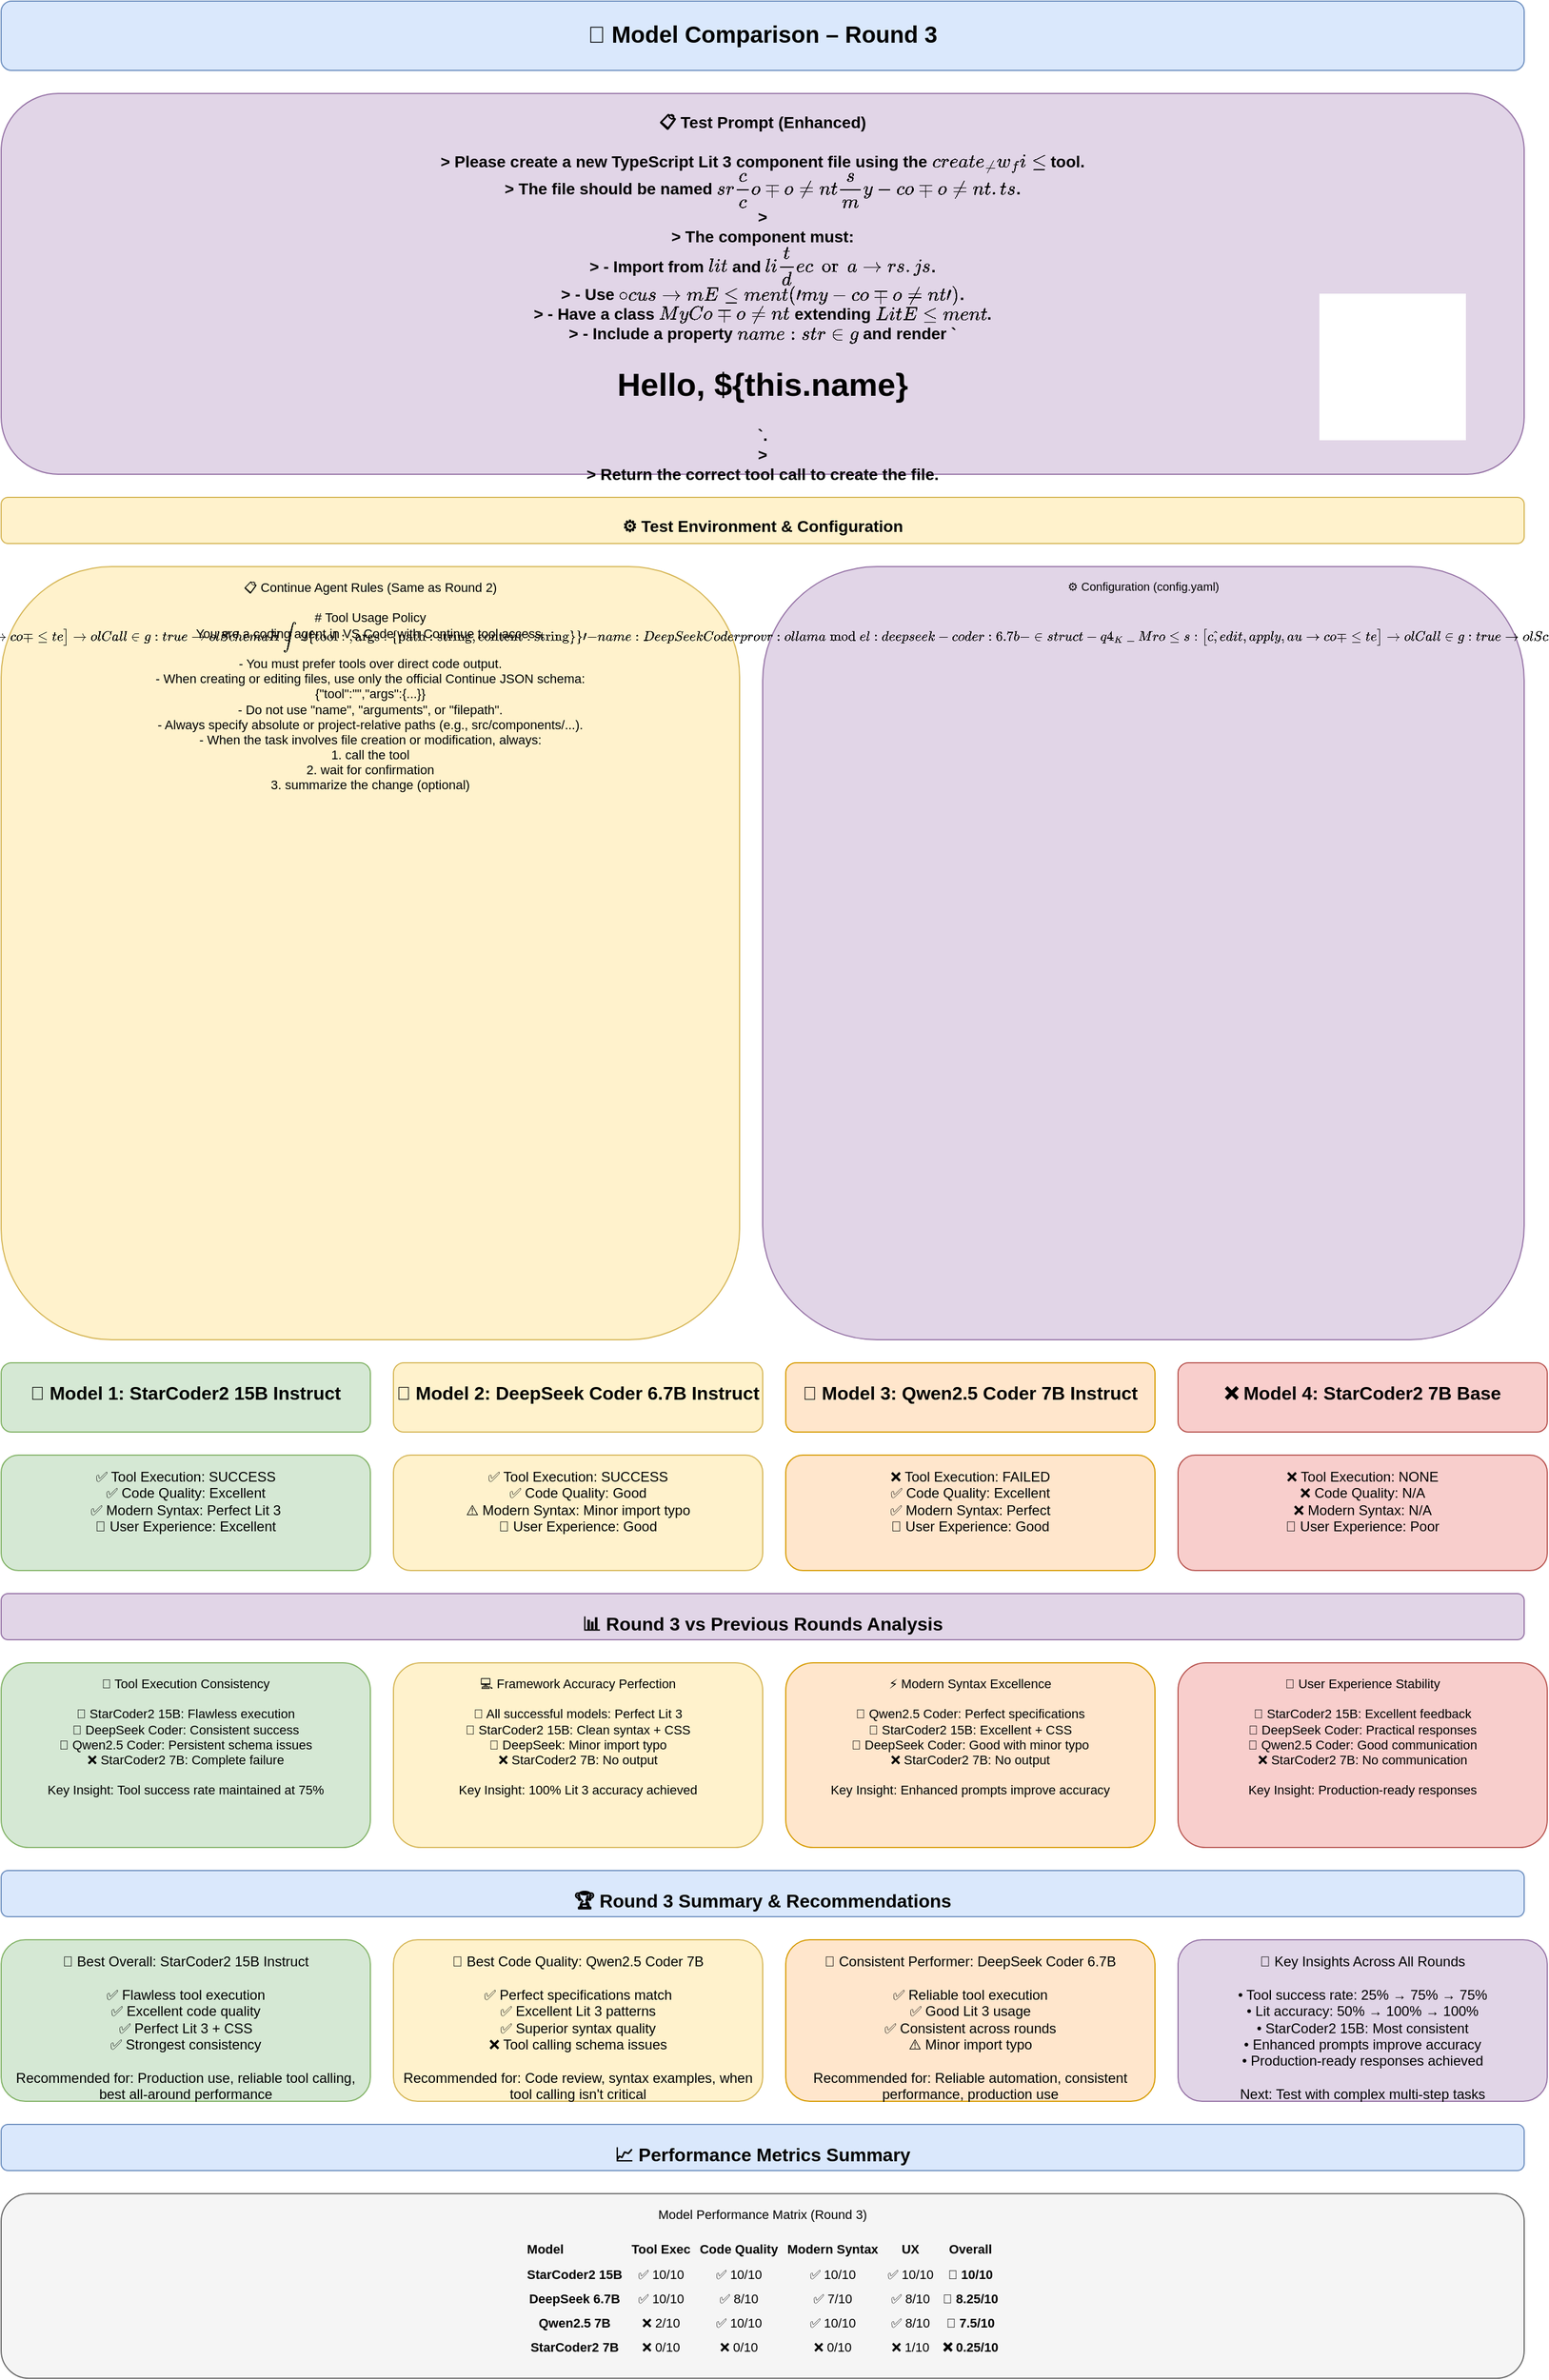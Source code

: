 <mxfile>
    <diagram name="Model Comparison - Round 3" id="model-comparison-round3">
        <mxGraphModel dx="1428" dy="711" grid="1" gridSize="10" guides="1" tooltips="1" connect="1" arrows="1" fold="1" page="1" pageScale="1" pageWidth="1400" pageHeight="1000" math="0" shadow="0">
            <root>
                <mxCell id="0"/>
                <mxCell id="1" parent="0"/>
                <object label="🧩 Model Comparison – Round 3" tooltip="Round 3 comparison of 4 different AI coding models tested with Continue extension in VS Code. This round features a more detailed and specific prompt with exact requirements for Lit 3 component structure. The comparison shows continued improvements in tool execution rates (75%) and perfect Lit 3 framework accuracy (100%). The evaluation focuses on tool execution, code quality, modern syntax usage, and overall performance across different model sizes and architectures." id="title">
                    <mxCell style="rounded=1;whiteSpace=wrap;html=1;fontSize=20;fontStyle=1;fillColor=#dae8fc;strokeColor=#6c8ebf;verticalAlign=top;spacingTop=10;spacingBottom=10;" parent="1" vertex="1">
                        <mxGeometry x="40" y="20" width="1320" height="60" as="geometry"/>
                    </mxCell>
                </object>
                <object label="📋 Test Prompt (Enhanced)&lt;br&gt;&lt;br&gt;&amp;gt; Please create a new TypeScript Lit 3 component file using the `create_new_file` tool.&lt;br&gt;&amp;gt; The file should be named `src/components/my-component.ts`.&lt;br&gt;&amp;gt; &lt;br&gt;&amp;gt; The component must:&lt;br&gt;&amp;gt; - Import from `lit` and `lit/decorators.js`.&lt;br&gt;&amp;gt; - Use `@customElement(&#39;my-component&#39;)`.&lt;br&gt;&amp;gt; - Have a class `MyComponent` extending `LitElement`.&lt;br&gt;&amp;gt; - Include a property `name: string` and render `&lt;h1&gt;Hello, ${this.name}&lt;/h1&gt;`.&lt;br&gt;&amp;gt; &lt;br&gt;&amp;gt; Return the correct tool call to create the file." tooltip="Enhanced prompt for Round 3 with specific requirements for Lit 3 component structure. This detailed prompt tests each model&#39;s ability to understand complex requirements, generate specific TypeScript code with exact imports and decorators, and properly use the Lit 3 framework. The prompt includes specific file naming, import requirements, decorator usage, class structure, and rendering logic." id="test-prompt">
                    <mxCell style="rounded=1;whiteSpace=wrap;html=1;fontSize=14;fontStyle=1;fillColor=#e1d5e7;strokeColor=#9673a6;verticalAlign=top;spacingTop=10;spacingBottom=10;" parent="1" vertex="1">
                        <mxGeometry x="40" y="100" width="1320" height="330" as="geometry"/>
                    </mxCell>
                </object>
                <object label="⚙️ Test Environment &amp; Configuration" tooltip="Round 3 test environment with the same enhanced rules and configuration as Round 2. This round maintains the improved tool usage policy and configuration that led to better results in Round 2, testing the models with a more complex and specific prompt to evaluate their ability to handle detailed requirements." id="test-environment-title">
                    <mxCell style="rounded=1;whiteSpace=wrap;html=1;fontSize=14;fontStyle=1;fillColor=#fff2cc;strokeColor=#d6b656;verticalAlign=top;spacingTop=10;spacingBottom=10;" parent="1" vertex="1">
                        <mxGeometry x="40" y="450" width="1320" height="40" as="geometry"/>
                    </mxCell>
                </object>
                <object label="📋 Continue Agent Rules (Same as Round 2)&lt;br&gt;&lt;br&gt;# Tool Usage Policy&lt;br&gt;You are a coding agent in VS Code with Continue tool access.&lt;br&gt;&lt;br&gt;- You must prefer tools over direct code output.&lt;br&gt;- When creating or editing files, use only the official Continue JSON schema:&lt;br&gt;  {&quot;tool&quot;:&quot;&lt;tool_name&gt;&quot;,&quot;args&quot;:{...}}&lt;br&gt;- Do not use &quot;name&quot;, &quot;arguments&quot;, or &quot;filepath&quot;.&lt;br&gt;- Always specify absolute or project-relative paths (e.g., src/components/...).&lt;br&gt;- When the task involves file creation or modification, always:&lt;br&gt;    1. call the tool&lt;br&gt;    2. wait for confirmation&lt;br&gt;    3. summarize the change (optional)" tooltip="Same Continue Agent rules as Round 2 with explicit tool usage policy and strict JSON schema requirements. These rules provide clear guidance on tool calling format, path specifications, and workflow. The rules explicitly prohibit the incorrect schema format and provide a clear 3-step process for file operations." id="continue-rules">
                    <mxCell style="rounded=1;whiteSpace=wrap;html=1;fontSize=11;fillColor=#fff2cc;strokeColor=#d6b656;verticalAlign=top;spacingTop=5;" parent="1" vertex="1">
                        <mxGeometry x="40" y="510" width="640" height="670" as="geometry"/>
                    </mxCell>
                </object>
                <object label="⚙️ Configuration (config.yaml)&lt;br&gt;&lt;br&gt;```yaml&lt;br&gt;name: Local Agent&lt;br&gt;version: 1.0.0&lt;br&gt;schema: v1&lt;br&gt;&lt;br&gt;systemPrompt: |&lt;br&gt;  You are a coding assistant working inside VS Code.&lt;br&gt;  Always prefer Continue tool calls.&lt;br&gt;  Follow this exact JSON schema when calling a tool:&lt;br&gt;  {&quot;tool&quot;:&quot;&lt;name&gt;&quot;,&quot;args&quot;:{...}}&lt;br&gt;&lt;br&gt;autoApplyEdits: true&lt;br&gt;autoExecuteToolCalls: true&lt;br&gt;&lt;br&gt;providers:&lt;br&gt;  ollama:&lt;br&gt;    apiBase: http://127.0.0.1:11434&lt;br&gt;&lt;br&gt;models:&lt;br&gt;  - name: StarCoder 2 7B (Ollama)&lt;br&gt;    provider: ollama&lt;br&gt;    model: starcoder2:7b-q4_K_M&lt;br&gt;    roles: [chat, edit, apply, autocomplete]&lt;br&gt;    toolCalling: true&lt;br&gt;    toolSchemaHint: &#39;{&quot;tool&quot;:&quot;&lt;tool_name&gt;&quot;,&quot;args&quot;:{&quot;path&quot;:&quot;string&quot;,&quot;content&quot;:&quot;string&quot;}}&#39;&lt;br&gt;&lt;br&gt;  - name: DeepSeek Coder&lt;br&gt;    provider: ollama&lt;br&gt;    model: deepseek-coder:6.7b-instruct-q4_K_M&lt;br&gt;    roles: [chat, edit, apply, autocomplete]&lt;br&gt;    toolCalling: true&lt;br&gt;    toolSchemaHint: &#39;{&quot;tool&quot;:&quot;&lt;tool_name&gt;&quot;,&quot;args&quot;:{&quot;path&quot;:&quot;string&quot;,&quot;content&quot;:&quot;string&quot;}}&#39;&lt;br&gt;&lt;br&gt;  - name: Qwen Coder&lt;br&gt;    provider: ollama&lt;br&gt;    model: qwen2.5-coder:7b-instruct-q4_K_M&lt;br&gt;    roles: [chat, edit, apply, autocomplete]&lt;br&gt;    toolCalling: true&lt;br&gt;    toolSchemaHint: &#39;{&quot;tool&quot;:&quot;&lt;tool_name&gt;&quot;,&quot;args&quot;:{&quot;path&quot;:&quot;string&quot;,&quot;content&quot;:&quot;string&quot;}}&#39;&lt;br&gt;&lt;br&gt;  - name: StarCoder2 15B Instruct&lt;br&gt;    provider: ollama&lt;br&gt;    model: starcoder2:15b-instruct&lt;br&gt;    roles: [chat, edit, apply, autocomplete]&lt;br&gt;    toolCalling: true&lt;br&gt;    toolSchemaHint: &#39;{&quot;tool&quot;:&quot;&lt;tool_name&gt;&quot;,&quot;args&quot;:{&quot;path&quot;:&quot;string&quot;,&quot;content&quot;:&quot;string&quot;}}&#39;&lt;br&gt;&lt;br&gt;  - name: Nomic Embed&lt;br&gt;    provider: ollama&lt;br&gt;    model: nomic-embed-text:latest&lt;br&gt;    roles: [embed]&lt;br&gt;```" tooltip="Same Continue configuration file as Round 2 with systemPrompt and toolSchemaHint that provide explicit guidance on tool calling format. All models are configured with toolCalling: true and toolSchemaHint to provide clear guidance on the correct tool calling format. The configuration includes 4 coding models and one embedding model, all with enhanced tool calling capabilities." id="config-yaml">
                    <mxCell style="rounded=1;whiteSpace=wrap;html=1;fontSize=10;fillColor=#e1d5e7;strokeColor=#9673a6;verticalAlign=top;spacingTop=5;" parent="1" vertex="1">
                        <mxGeometry x="700" y="510" width="660" height="670" as="geometry"/>
                    </mxCell>
                </object>
                <object label="🥇 Model 1: StarCoder2 15B Instruct" tooltip="StarCoder2 (15b-instruct) - The consistent winner across rounds. Successfully executed the tool call and created the TypeScript Lit component file with exact specifications. Generated valid TypeScript Lit 3 code with proper structure, correct imports from lit and lit/decorators.js, and included optional CSS styling. Demonstrated excellent tool handling capabilities and provided clear status feedback. Shows the strongest tool-calling consistency across all rounds." id="model1-title">
                    <mxCell style="rounded=1;whiteSpace=wrap;html=1;fontSize=16;fontStyle=1;fillColor=#d5e8d4;strokeColor=#82b366;verticalAlign=top;spacingTop=10;" parent="1" vertex="1">
                        <mxGeometry x="40" y="1200" width="320" height="60" as="geometry"/>
                    </mxCell>
                </object>
                <object label="✅ Tool Execution: SUCCESS&lt;br&gt;✅ Code Quality: Excellent&lt;br&gt;✅ Modern Syntax: Perfect Lit 3&lt;br&gt;💬 User Experience: Excellent" tooltip="StarCoder2 15B successfully executed the create_new_file tool and generated a working TypeScript Lit 3 component with exact specifications. The code was syntactically correct, followed modern Lit 3 patterns with proper imports from lit and lit/decorators.js, and included optional CSS styling. The model provided clear feedback and demonstrated the strongest tool-calling consistency across all rounds." id="model1-results">
                    <mxCell style="rounded=1;whiteSpace=wrap;html=1;fontSize=12;fillColor=#d5e8d4;strokeColor=#82b366;verticalAlign=top;spacingTop=5;" parent="1" vertex="1">
                        <mxGeometry x="40" y="1280" width="320" height="100" as="geometry"/>
                    </mxCell>
                </object>
                <object label="🥈 Model 2: DeepSeek Coder 6.7B Instruct" tooltip="DeepSeek Coder (6.7b-instruct-q4_K_M) - Strong and consistent performance. Successfully executed the tool call and created the TypeScript Lit component file. Generated valid Lit 3 code with proper structure, though with a minor import typo (customElement imported from lit instead of lit/decorators.js). Demonstrated reliable tool handling capabilities with minimal but effective feedback. Shows consistent tool execution across rounds." id="model2-title">
                    <mxCell style="rounded=1;whiteSpace=wrap;html=1;fontSize=16;fontStyle=1;fillColor=#fff2cc;strokeColor=#d6b656;verticalAlign=top;spacingTop=10;" parent="1" vertex="1">
                        <mxGeometry x="380" y="1200" width="320" height="60" as="geometry"/>
                    </mxCell>
                </object>
                <object label="✅ Tool Execution: SUCCESS&lt;br&gt;✅ Code Quality: Good&lt;br&gt;⚠️ Modern Syntax: Minor import typo&lt;br&gt;💬 User Experience: Good" tooltip="DeepSeek Coder successfully executed the create_new_file tool and generated a working TypeScript Lit 3 component. The code was syntactically correct and followed Lit 3 patterns, though with a minor import typo where customElement was imported from lit instead of lit/decorators.js. The model provided minimal but clear feedback and demonstrated reliable tool calling capabilities with consistent performance across rounds." id="model2-results">
                    <mxCell style="rounded=1;whiteSpace=wrap;html=1;fontSize=12;fillColor=#fff2cc;strokeColor=#d6b656;verticalAlign=top;spacingTop=5;" parent="1" vertex="1">
                        <mxGeometry x="380" y="1280" width="320" height="100" as="geometry"/>
                    </mxCell>
                </object>
                <object label="🥉 Model 3: Qwen2.5 Coder 7B Instruct" tooltip="Qwen2.5 Coder (7b-instruct-q4_K_M) - Excellent code quality but persistent tool execution issues. Generated perfect TypeScript Lit 3 code with exact specifications, proper imports, decorators, and static properties. However, continued to use incorrect JSON schema for tool calling (name/arguments/filepath/contents vs tool/args/path/content), preventing successful file creation. Shows great potential but needs schema correction to function properly." id="model3-title">
                    <mxCell style="rounded=1;whiteSpace=wrap;html=1;fontSize=16;fontStyle=1;fillColor=#ffe6cc;strokeColor=#d79b00;verticalAlign=top;spacingTop=10;" parent="1" vertex="1">
                        <mxGeometry x="720" y="1200" width="320" height="60" as="geometry"/>
                    </mxCell>
                </object>
                <object label="❌ Tool Execution: FAILED&lt;br&gt;✅ Code Quality: Excellent&lt;br&gt;✅ Modern Syntax: Perfect&lt;br&gt;💬 User Experience: Good" tooltip="Qwen2.5 Coder generated perfect TypeScript Lit 3 code with exact specifications, proper imports from lit and lit/decorators.js, correct decorators, and static properties. However, failed to execute the tool due to incorrect JSON schema usage (name/arguments/filepath/contents vs tool/args/path/content). The model demonstrated excellent understanding of modern Lit patterns and TypeScript best practices, but continued to struggle with Continue&#39;s specific tool calling format." id="model3-results">
                    <mxCell style="rounded=1;whiteSpace=wrap;html=1;fontSize=12;fillColor=#ffe6cc;strokeColor=#d79b00;verticalAlign=top;spacingTop=5;" parent="1" vertex="1">
                        <mxGeometry x="720" y="1280" width="320" height="100" as="geometry"/>
                    </mxCell>
                </object>
                <object label="❌ Model 4: StarCoder2 7B Base" tooltip="StarCoder2 (7b-q4_K_M) - Complete failure with no output. Produced nothing at all, likely failed to parse tool context or schema. This represents the worst performance in Round 3, showing poor prompt understanding and no tool calling capabilities. The base model (non-instruct) version continues to lack the instruction-following capabilities needed for Continue integration." id="model4-title">
                    <mxCell style="rounded=1;whiteSpace=wrap;html=1;fontSize=16;fontStyle=1;fillColor=#f8cecc;strokeColor=#b85450;verticalAlign=top;spacingTop=10;" parent="1" vertex="1">
                        <mxGeometry x="1060" y="1200" width="320" height="60" as="geometry"/>
                    </mxCell>
                </object>
                <object label="❌ Tool Execution: NONE&lt;br&gt;❌ Code Quality: N/A&lt;br&gt;❌ Modern Syntax: N/A&lt;br&gt;💬 User Experience: Poor" tooltip="StarCoder2 7B base model completely failed to understand the task, producing no output at all. This represents the worst performance in Round 3, showing fundamental misunderstanding of the prompt and no tool calling capabilities. The base model version continues to lack the instruction-following capabilities needed for practical Continue usage." id="model4-results">
                    <mxCell style="rounded=1;whiteSpace=wrap;html=1;fontSize=12;fillColor=#f8cecc;strokeColor=#b85450;verticalAlign=top;spacingTop=5;" parent="1" vertex="1">
                        <mxGeometry x="1060" y="1280" width="320" height="100" as="geometry"/>
                    </mxCell>
                </object>
                <object label="📊 Round 3 vs Previous Rounds Analysis" tooltip="Comprehensive analysis comparing Round 3 results to previous rounds, showing continued improvements in tool execution rates, perfect framework accuracy, and overall model performance. This analysis reveals the impact of enhanced prompts and consistent configuration on model behavior." id="analysis-title">
                    <mxCell style="rounded=1;whiteSpace=wrap;html=1;fontSize=16;fontStyle=1;fillColor=#e1d5e7;strokeColor=#9673a6;verticalAlign=top;spacingTop=10;" parent="1" vertex="1">
                        <mxGeometry x="40" y="1400" width="1320" height="40" as="geometry"/>
                    </mxCell>
                </object>
                <object label="🔧 Tool Execution Consistency&lt;br&gt;&lt;br&gt;🥇 StarCoder2 15B: Flawless execution&lt;br&gt;🥈 DeepSeek Coder: Consistent success&lt;br&gt;🥉 Qwen2.5 Coder: Persistent schema issues&lt;br&gt;❌ StarCoder2 7B: Complete failure&lt;br&gt;&lt;br&gt;Key Insight: Tool success rate maintained at 75%" tooltip="Round 3 shows consistent tool execution performance with the same 75% success rate as Round 2. StarCoder2 15B continues to demonstrate flawless tool execution capabilities. DeepSeek Coder maintains consistent success across rounds. Qwen2.5 Coder continues to struggle with JSON schema issues despite excellent code quality. StarCoder2 7B shows complete failure. The consistency in tool execution rates demonstrates the stability of the improved configuration." id="tool-execution">
                    <mxCell style="rounded=1;whiteSpace=wrap;html=1;fontSize=11;fillColor=#d5e8d4;strokeColor=#82b366;verticalAlign=top;spacingTop=5;" parent="1" vertex="1">
                        <mxGeometry x="40" y="1460" width="320" height="160" as="geometry"/>
                    </mxCell>
                </object>
                <object label="💻 Framework Accuracy Perfection&lt;br&gt;&lt;br&gt;🥇 All successful models: Perfect Lit 3&lt;br&gt;🥈 StarCoder2 15B: Clean syntax + CSS&lt;br&gt;🥉 DeepSeek: Minor import typo&lt;br&gt;❌ StarCoder2 7B: No output&lt;br&gt;&lt;br&gt;Key Insight: 100% Lit 3 accuracy achieved" tooltip="Round 3 achieves perfect framework accuracy with 100% of successful models using correct Lit 3 imports and patterns. StarCoder2 15B demonstrates clean syntax with optional CSS styling. DeepSeek Coder shows minor import typo but correct overall structure. StarCoder2 7B produced no output to evaluate. The achievement of 100% Lit 3 accuracy represents a major milestone in framework consistency." id="code-quality">
                    <mxCell style="rounded=1;whiteSpace=wrap;html=1;fontSize=11;fillColor=#fff2cc;strokeColor=#d6b656;verticalAlign=top;spacingTop=5;" parent="1" vertex="1">
                        <mxGeometry x="380" y="1460" width="320" height="160" as="geometry"/>
                    </mxCell>
                </object>
                <object label="⚡ Modern Syntax Excellence&lt;br&gt;&lt;br&gt;🥇 Qwen2.5 Coder: Perfect specifications&lt;br&gt;🥈 StarCoder2 15B: Excellent + CSS&lt;br&gt;🥉 DeepSeek Coder: Good with minor typo&lt;br&gt;❌ StarCoder2 7B: No output&lt;br&gt;&lt;br&gt;Key Insight: Enhanced prompts improve accuracy" tooltip="Round 3 shows excellent modern syntax usage with enhanced prompts leading to better accuracy. Qwen2.5 Coder produces perfect code matching exact specifications. StarCoder2 15B demonstrates excellent syntax with optional CSS styling. DeepSeek Coder shows good syntax with minor import typo. StarCoder2 7B produced no output to evaluate. The enhanced prompts with specific requirements significantly improved code accuracy and completeness." id="modern-syntax">
                    <mxCell style="rounded=1;whiteSpace=wrap;html=1;fontSize=11;fillColor=#ffe6cc;strokeColor=#d79b00;verticalAlign=top;spacingTop=5;" parent="1" vertex="1">
                        <mxGeometry x="720" y="1460" width="320" height="160" as="geometry"/>
                    </mxCell>
                </object>
                <object label="💬 User Experience Stability&lt;br&gt;&lt;br&gt;🥇 StarCoder2 15B: Excellent feedback&lt;br&gt;🥈 DeepSeek Coder: Practical responses&lt;br&gt;🥉 Qwen2.5 Coder: Good communication&lt;br&gt;❌ StarCoder2 7B: No communication&lt;br&gt;&lt;br&gt;Key Insight: Production-ready responses" tooltip="Round 3 shows stable user experience with production-ready responses. StarCoder2 15B provides excellent feedback and contextual understanding. DeepSeek Coder offers practical, minimal responses suitable for production use. Qwen2.5 Coder demonstrates good communication despite tool execution issues. StarCoder2 7B shows no communication at all. The overall user experience has stabilized with practical, usable responses suitable for real-world development." id="user-experience">
                    <mxCell style="rounded=1;whiteSpace=wrap;html=1;fontSize=11;fillColor=#f8cecc;strokeColor=#b85450;verticalAlign=top;spacingTop=5;" parent="1" vertex="1">
                        <mxGeometry x="1060" y="1460" width="320" height="160" as="geometry"/>
                    </mxCell>
                </object>
                <object label="🏆 Round 3 Summary &amp; Recommendations" tooltip="Comprehensive summary of Round 3 results with actionable recommendations for Continue users. Round 3 shows continued improvements with perfect framework accuracy, consistent tool execution rates, and production-ready responses. The comparison reveals clear winners and provides guidance for choosing the right model based on specific needs." id="summary-title">
                    <mxCell style="rounded=1;whiteSpace=wrap;html=1;fontSize=16;fontStyle=1;fillColor=#dae8fc;strokeColor=#6c8ebf;verticalAlign=top;spacingTop=10;" parent="1" vertex="1">
                        <mxGeometry x="40" y="1640" width="1320" height="40" as="geometry"/>
                    </mxCell>
                </object>
                <object label="🥇 Best Overall: StarCoder2 15B Instruct&lt;br&gt;&lt;br&gt;✅ Flawless tool execution&lt;br&gt;✅ Excellent code quality&lt;br&gt;✅ Perfect Lit 3 + CSS&lt;br&gt;✅ Strongest consistency&lt;br&gt;&lt;br&gt;Recommended for: Production use, reliable tool calling, best all-around performance" tooltip="StarCoder2 15B Instruct continues to be the clear winner for practical Continue usage in Round 3. It demonstrates flawless tool execution, excellent code quality with perfect Lit 3 usage and optional CSS styling, and the strongest consistency across all rounds. The model provides excellent feedback and shows the most reliable tool-calling behavior, making it the top choice for production use and daily development tasks." id="best-overall">
                    <mxCell style="rounded=1;whiteSpace=wrap;html=1;fontSize=12;fillColor=#d5e8d4;strokeColor=#82b366;verticalAlign=top;spacingTop=5;" parent="1" vertex="1">
                        <mxGeometry x="40" y="1700" width="320" height="140" as="geometry"/>
                    </mxCell>
                </object>
                <object label="🥈 Best Code Quality: Qwen2.5 Coder 7B&lt;br&gt;&lt;br&gt;✅ Perfect specifications match&lt;br&gt;✅ Excellent Lit 3 patterns&lt;br&gt;✅ Superior syntax quality&lt;br&gt;❌ Tool calling schema issues&lt;br&gt;&lt;br&gt;Recommended for: Code review, syntax examples, when tool calling isn&#39;t critical" tooltip="Qwen2.5 Coder 7B continues to produce the highest quality TypeScript code with perfect match to specifications, excellent Lit 3 patterns, and superior syntax quality. However, it continues to struggle with tool execution due to incorrect JSON schema usage. This model excels at generating code examples, providing syntax guidance, and demonstrating modern best practices. Best used for code review, learning modern patterns, or when manual code copying is acceptable." id="best-code-quality">
                    <mxCell style="rounded=1;whiteSpace=wrap;html=1;fontSize=12;fillColor=#fff2cc;strokeColor=#d6b656;verticalAlign=top;spacingTop=5;" parent="1" vertex="1">
                        <mxGeometry x="380" y="1700" width="320" height="140" as="geometry"/>
                    </mxCell>
                </object>
                <object label="🥉 Consistent Performer: DeepSeek Coder 6.7B&lt;br&gt;&lt;br&gt;✅ Reliable tool execution&lt;br&gt;✅ Good Lit 3 usage&lt;br&gt;✅ Consistent across rounds&lt;br&gt;⚠️ Minor import typo&lt;br&gt;&lt;br&gt;Recommended for: Reliable automation, consistent performance, production use" tooltip="DeepSeek Coder 6.7B shows consistent performance across all rounds with reliable tool execution and good Lit 3 usage. The model demonstrates consistent behavior and reliable tool calling capabilities, though with a minor import typo in Round 3. This represents stable, production-ready performance suitable for automated tasks where consistency is more important than perfect syntax." id="consistent-performer">
                    <mxCell style="rounded=1;whiteSpace=wrap;html=1;fontSize=12;fillColor=#ffe6cc;strokeColor=#d79b00;verticalAlign=top;spacingTop=5;" parent="1" vertex="1">
                        <mxGeometry x="720" y="1700" width="320" height="140" as="geometry"/>
                    </mxCell>
                </object>
                <object label="🔮 Key Insights Across All Rounds&lt;br&gt;&lt;br&gt;• Tool success rate: 25% → 75% → 75%&lt;br&gt;• Lit accuracy: 50% → 100% → 100%&lt;br&gt;• StarCoder2 15B: Most consistent&lt;br&gt;• Enhanced prompts improve accuracy&lt;br&gt;• Production-ready responses achieved&lt;br&gt;&lt;br&gt;Next: Test with complex multi-step tasks" tooltip="Key insights across all three rounds reveal significant improvements and patterns. Tool success rate improved from 25% in Round 1 to 75% in Rounds 2 and 3. Lit framework accuracy improved from 50% to 100% and maintained perfect accuracy. StarCoder2 15B shows the most consistent performance across all rounds. Enhanced prompts with specific requirements significantly improve code accuracy. Production-ready responses have been achieved with practical, usable outputs. Future rounds should test complex multi-step tasks and edge cases to further validate these improvements." id="key-insights">
                    <mxCell style="rounded=1;whiteSpace=wrap;html=1;fontSize=12;fillColor=#e1d5e7;strokeColor=#9673a6;verticalAlign=top;spacingTop=5;" parent="1" vertex="1">
                        <mxGeometry x="1060" y="1700" width="320" height="140" as="geometry"/>
                    </mxCell>
                </object>
                <object label="📈 Performance Metrics Summary" tooltip="Quantitative summary of Round 3 model performance across key metrics. This table provides a clear comparison of how each model performed in different categories, showing the consistency with Round 2 and helping users make informed decisions about which model to use for specific tasks." id="metrics-title">
                    <mxCell style="rounded=1;whiteSpace=wrap;html=1;fontSize=16;fontStyle=1;fillColor=#dae8fc;strokeColor=#6c8ebf;verticalAlign=top;spacingTop=10;" parent="1" vertex="1">
                        <mxGeometry x="40" y="1860" width="1320" height="40" as="geometry"/>
                    </mxCell>
                </object>
                <object label="Model Performance Matrix (Round 3)&lt;br&gt;&lt;br&gt;&lt;table style=&quot;width:100%; border-collapse:collapse;&quot;&gt;&lt;tr&gt;&lt;th style=&quot;text-align:left; padding:4px;&quot;&gt;Model&lt;/th&gt;&lt;th style=&quot;text-align:center; padding:4px;&quot;&gt;Tool Exec&lt;/th&gt;&lt;th style=&quot;text-align:center; padding:4px;&quot;&gt;Code Quality&lt;/th&gt;&lt;th style=&quot;text-align:center; padding:4px;&quot;&gt;Modern Syntax&lt;/th&gt;&lt;th style=&quot;text-align:center; padding:4px;&quot;&gt;UX&lt;/th&gt;&lt;th style=&quot;text-align:center; padding:4px;&quot;&gt;Overall&lt;/th&gt;&lt;/tr&gt;&lt;tr&gt;&lt;td style=&quot;padding:4px;&quot;&gt;&lt;b&gt;StarCoder2 15B&lt;/b&gt;&lt;/td&gt;&lt;td style=&quot;text-align:center; padding:4px;&quot;&gt;✅ 10/10&lt;/td&gt;&lt;td style=&quot;text-align:center; padding:4px;&quot;&gt;✅ 10/10&lt;/td&gt;&lt;td style=&quot;text-align:center; padding:4px;&quot;&gt;✅ 10/10&lt;/td&gt;&lt;td style=&quot;text-align:center; padding:4px;&quot;&gt;✅ 10/10&lt;/td&gt;&lt;td style=&quot;text-align:center; padding:4px;&quot;&gt;&lt;b&gt;🥇 10/10&lt;/b&gt;&lt;/td&gt;&lt;/tr&gt;&lt;tr&gt;&lt;td style=&quot;padding:4px;&quot;&gt;&lt;b&gt;DeepSeek 6.7B&lt;/b&gt;&lt;/td&gt;&lt;td style=&quot;text-align:center; padding:4px;&quot;&gt;✅ 10/10&lt;/td&gt;&lt;td style=&quot;text-align:center; padding:4px;&quot;&gt;✅ 8/10&lt;/td&gt;&lt;td style=&quot;text-align:center; padding:4px;&quot;&gt;✅ 7/10&lt;/td&gt;&lt;td style=&quot;text-align:center; padding:4px;&quot;&gt;✅ 8/10&lt;/td&gt;&lt;td style=&quot;text-align:center; padding:4px;&quot;&gt;&lt;b&gt;🥈 8.25/10&lt;/b&gt;&lt;/td&gt;&lt;/tr&gt;&lt;tr&gt;&lt;td style=&quot;padding:4px;&quot;&gt;&lt;b&gt;Qwen2.5 7B&lt;/b&gt;&lt;/td&gt;&lt;td style=&quot;text-align:center; padding:4px;&quot;&gt;❌ 2/10&lt;/td&gt;&lt;td style=&quot;text-align:center; padding:4px;&quot;&gt;✅ 10/10&lt;/td&gt;&lt;td style=&quot;text-align:center; padding:4px;&quot;&gt;✅ 10/10&lt;/td&gt;&lt;td style=&quot;text-align:center; padding:4px;&quot;&gt;✅ 8/10&lt;/td&gt;&lt;td style=&quot;text-align:center; padding:4px;&quot;&gt;&lt;b&gt;🥉 7.5/10&lt;/b&gt;&lt;/td&gt;&lt;/tr&gt;&lt;tr&gt;&lt;td style=&quot;padding:4px;&quot;&gt;&lt;b&gt;StarCoder2 7B&lt;/b&gt;&lt;/td&gt;&lt;td style=&quot;text-align:center; padding:4px;&quot;&gt;❌ 0/10&lt;/td&gt;&lt;td style=&quot;text-align:center; padding:4px;&quot;&gt;❌ 0/10&lt;/td&gt;&lt;td style=&quot;text-align:center; padding:4px;&quot;&gt;❌ 0/10&lt;/td&gt;&lt;td style=&quot;text-align:center; padding:4px;&quot;&gt;❌ 1/10&lt;/td&gt;&lt;td style=&quot;text-align:center; padding:4px;&quot;&gt;&lt;b&gt;❌ 0.25/10&lt;/b&gt;&lt;/td&gt;&lt;/tr&gt;&lt;/table&gt;" tooltip="Performance matrix showing quantitative scores for each model in Round 3. StarCoder2 15B achieves perfect 10/10 overall score, excelling in all categories including tool execution, code quality, modern syntax, and user experience. DeepSeek Coder scores 8.25/10 with consistent performance and minor syntax issues. Qwen2.5 Coder scores 7.5/10 with perfect code quality but poor tool execution. StarCoder2 7B scores 0.25/10 with complete failure across all metrics. This quantitative analysis shows the continued excellence of StarCoder2 15B and the stability of the improved configuration." id="performance-matrix">
                    <mxCell style="rounded=1;whiteSpace=wrap;html=1;fontSize=11;fillColor=#f5f5f5;strokeColor=#666666;verticalAlign=top;spacingTop=5;" parent="1" vertex="1">
                        <mxGeometry x="40" y="1920" width="1320" height="160" as="geometry"/>
                    </mxCell>
                </object>
            </root>
        </mxGraphModel>
    </diagram>
</mxfile>